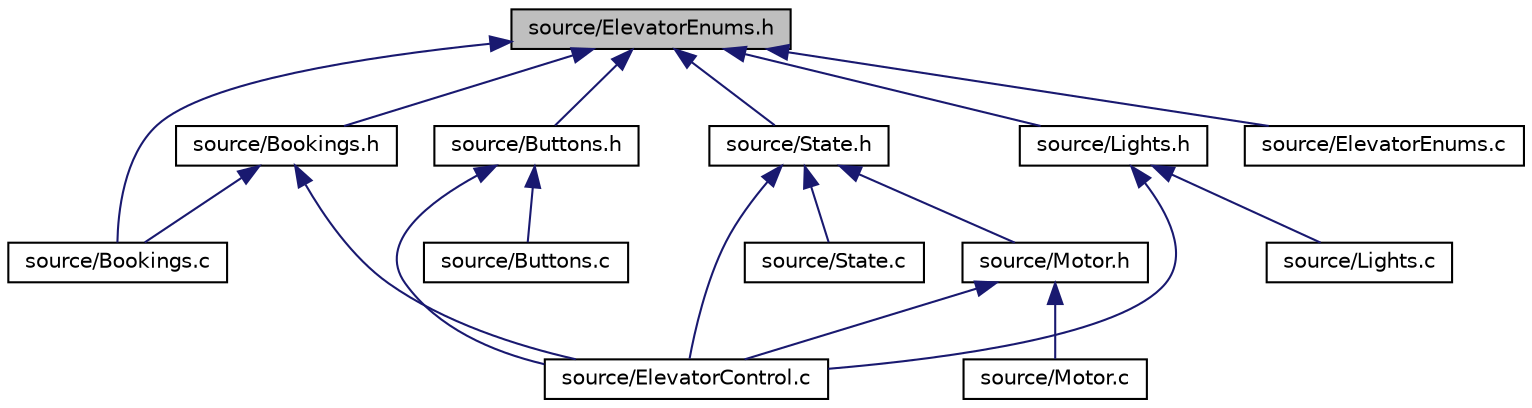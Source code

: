 digraph "source/ElevatorEnums.h"
{
 // LATEX_PDF_SIZE
  edge [fontname="Helvetica",fontsize="10",labelfontname="Helvetica",labelfontsize="10"];
  node [fontname="Helvetica",fontsize="10",shape=record];
  Node1 [label="source/ElevatorEnums.h",height=0.2,width=0.4,color="black", fillcolor="grey75", style="filled", fontcolor="black",tooltip="Useful global defines."];
  Node1 -> Node2 [dir="back",color="midnightblue",fontsize="10",style="solid",fontname="Helvetica"];
  Node2 [label="source/Bookings.h",height=0.2,width=0.4,color="black", fillcolor="white", style="filled",URL="$Bookings_8h.html",tooltip="Module for handling elevator bookings."];
  Node2 -> Node3 [dir="back",color="midnightblue",fontsize="10",style="solid",fontname="Helvetica"];
  Node3 [label="source/Bookings.c",height=0.2,width=0.4,color="black", fillcolor="white", style="filled",URL="$Bookings_8c_source.html",tooltip=" "];
  Node2 -> Node4 [dir="back",color="midnightblue",fontsize="10",style="solid",fontname="Helvetica"];
  Node4 [label="source/ElevatorControl.c",height=0.2,width=0.4,color="black", fillcolor="white", style="filled",URL="$ElevatorControl_8c_source.html",tooltip=" "];
  Node1 -> Node3 [dir="back",color="midnightblue",fontsize="10",style="solid",fontname="Helvetica"];
  Node1 -> Node5 [dir="back",color="midnightblue",fontsize="10",style="solid",fontname="Helvetica"];
  Node5 [label="source/Buttons.h",height=0.2,width=0.4,color="black", fillcolor="white", style="filled",URL="$Buttons_8h.html",tooltip="Simple interface for checking elevator buttons."];
  Node5 -> Node6 [dir="back",color="midnightblue",fontsize="10",style="solid",fontname="Helvetica"];
  Node6 [label="source/Buttons.c",height=0.2,width=0.4,color="black", fillcolor="white", style="filled",URL="$Buttons_8c_source.html",tooltip=" "];
  Node5 -> Node4 [dir="back",color="midnightblue",fontsize="10",style="solid",fontname="Helvetica"];
  Node1 -> Node7 [dir="back",color="midnightblue",fontsize="10",style="solid",fontname="Helvetica"];
  Node7 [label="source/State.h",height=0.2,width=0.4,color="black", fillcolor="white", style="filled",URL="$State_8h.html",tooltip="Logic for storing the direction and the location of the elevator."];
  Node7 -> Node4 [dir="back",color="midnightblue",fontsize="10",style="solid",fontname="Helvetica"];
  Node7 -> Node8 [dir="back",color="midnightblue",fontsize="10",style="solid",fontname="Helvetica"];
  Node8 [label="source/Motor.h",height=0.2,width=0.4,color="black", fillcolor="white", style="filled",URL="$Motor_8h.html",tooltip="Simple interface for operating the elevator motor."];
  Node8 -> Node4 [dir="back",color="midnightblue",fontsize="10",style="solid",fontname="Helvetica"];
  Node8 -> Node9 [dir="back",color="midnightblue",fontsize="10",style="solid",fontname="Helvetica"];
  Node9 [label="source/Motor.c",height=0.2,width=0.4,color="black", fillcolor="white", style="filled",URL="$Motor_8c_source.html",tooltip=" "];
  Node7 -> Node10 [dir="back",color="midnightblue",fontsize="10",style="solid",fontname="Helvetica"];
  Node10 [label="source/State.c",height=0.2,width=0.4,color="black", fillcolor="white", style="filled",URL="$State_8c_source.html",tooltip=" "];
  Node1 -> Node11 [dir="back",color="midnightblue",fontsize="10",style="solid",fontname="Helvetica"];
  Node11 [label="source/Lights.h",height=0.2,width=0.4,color="black", fillcolor="white", style="filled",URL="$Lights_8h.html",tooltip="Module for updating elevator lights."];
  Node11 -> Node4 [dir="back",color="midnightblue",fontsize="10",style="solid",fontname="Helvetica"];
  Node11 -> Node12 [dir="back",color="midnightblue",fontsize="10",style="solid",fontname="Helvetica"];
  Node12 [label="source/Lights.c",height=0.2,width=0.4,color="black", fillcolor="white", style="filled",URL="$Lights_8c_source.html",tooltip=" "];
  Node1 -> Node13 [dir="back",color="midnightblue",fontsize="10",style="solid",fontname="Helvetica"];
  Node13 [label="source/ElevatorEnums.c",height=0.2,width=0.4,color="black", fillcolor="white", style="filled",URL="$ElevatorEnums_8c_source.html",tooltip=" "];
}
